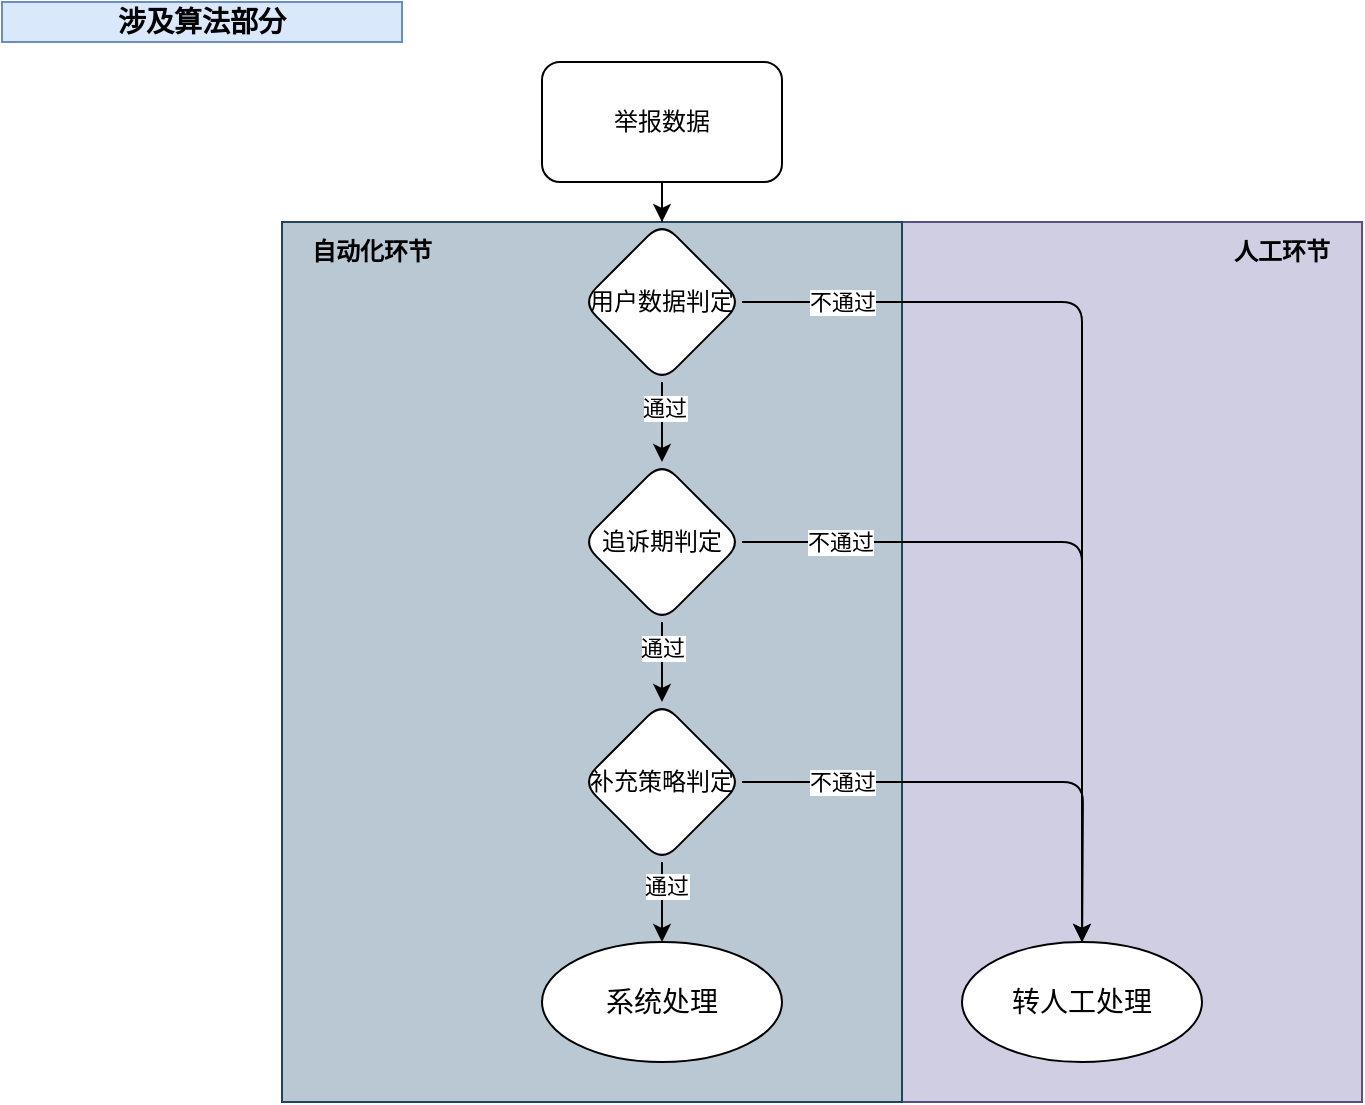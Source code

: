 <mxfile version="16.2.7" type="github">
  <diagram id="K8bH0kipLZ9rEDlnG2lr" name="Page-1">
    <mxGraphModel dx="2258" dy="784" grid="1" gridSize="10" guides="1" tooltips="1" connect="1" arrows="1" fold="1" page="1" pageScale="1" pageWidth="850" pageHeight="1400" math="0" shadow="0">
      <root>
        <mxCell id="0" />
        <mxCell id="1" parent="0" />
        <mxCell id="Bgl1Vfubp7OZOoUCv1JT-31" value="" style="rounded=0;whiteSpace=wrap;html=1;fillColor=#d0cee2;strokeColor=#56517e;" vertex="1" parent="1">
          <mxGeometry x="-350" y="250" width="230" height="440" as="geometry" />
        </mxCell>
        <mxCell id="Bgl1Vfubp7OZOoUCv1JT-30" value="" style="rounded=0;whiteSpace=wrap;html=1;fillColor=#bac8d3;strokeColor=#23445d;" vertex="1" parent="1">
          <mxGeometry x="-660" y="250" width="310" height="440" as="geometry" />
        </mxCell>
        <mxCell id="Bgl1Vfubp7OZOoUCv1JT-1" value="涉及算法部分" style="text;html=1;strokeColor=#6c8ebf;fillColor=#dae8fc;align=center;verticalAlign=middle;whiteSpace=wrap;fontSize=14;fontStyle=1" vertex="1" parent="1">
          <mxGeometry x="-800" y="140" width="200" height="20" as="geometry" />
        </mxCell>
        <mxCell id="Bgl1Vfubp7OZOoUCv1JT-9" value="" style="edgeStyle=orthogonalEdgeStyle;rounded=0;orthogonalLoop=1;jettySize=auto;html=1;" edge="1" parent="1" source="Bgl1Vfubp7OZOoUCv1JT-2" target="Bgl1Vfubp7OZOoUCv1JT-8">
          <mxGeometry relative="1" as="geometry" />
        </mxCell>
        <mxCell id="Bgl1Vfubp7OZOoUCv1JT-2" value="举报数据" style="rounded=1;whiteSpace=wrap;html=1;" vertex="1" parent="1">
          <mxGeometry x="-530" y="170" width="120" height="60" as="geometry" />
        </mxCell>
        <mxCell id="Bgl1Vfubp7OZOoUCv1JT-11" value="" style="edgeStyle=orthogonalEdgeStyle;rounded=0;orthogonalLoop=1;jettySize=auto;html=1;entryX=0.5;entryY=0;entryDx=0;entryDy=0;" edge="1" parent="1" source="Bgl1Vfubp7OZOoUCv1JT-8" target="Bgl1Vfubp7OZOoUCv1JT-10">
          <mxGeometry relative="1" as="geometry" />
        </mxCell>
        <mxCell id="Bgl1Vfubp7OZOoUCv1JT-22" value="通过" style="edgeLabel;html=1;align=center;verticalAlign=middle;resizable=0;points=[];" vertex="1" connectable="0" parent="Bgl1Vfubp7OZOoUCv1JT-11">
          <mxGeometry x="-0.362" y="1" relative="1" as="geometry">
            <mxPoint as="offset" />
          </mxGeometry>
        </mxCell>
        <mxCell id="Bgl1Vfubp7OZOoUCv1JT-19" value="" style="edgeStyle=orthogonalEdgeStyle;rounded=1;orthogonalLoop=1;jettySize=auto;html=1;entryX=0.5;entryY=0;entryDx=0;entryDy=0;" edge="1" parent="1" source="Bgl1Vfubp7OZOoUCv1JT-8" target="Bgl1Vfubp7OZOoUCv1JT-18">
          <mxGeometry relative="1" as="geometry">
            <mxPoint x="-350" y="310" as="targetPoint" />
          </mxGeometry>
        </mxCell>
        <mxCell id="Bgl1Vfubp7OZOoUCv1JT-21" value="不通过" style="edgeLabel;html=1;align=center;verticalAlign=middle;resizable=0;points=[];" vertex="1" connectable="0" parent="Bgl1Vfubp7OZOoUCv1JT-19">
          <mxGeometry x="-0.827" relative="1" as="geometry">
            <mxPoint x="7" as="offset" />
          </mxGeometry>
        </mxCell>
        <mxCell id="Bgl1Vfubp7OZOoUCv1JT-8" value="&lt;span&gt;用户数据判定&lt;/span&gt;" style="rhombus;whiteSpace=wrap;html=1;rounded=1;" vertex="1" parent="1">
          <mxGeometry x="-510" y="250" width="80" height="80" as="geometry" />
        </mxCell>
        <mxCell id="Bgl1Vfubp7OZOoUCv1JT-13" value="" style="edgeStyle=orthogonalEdgeStyle;rounded=0;orthogonalLoop=1;jettySize=auto;html=1;" edge="1" parent="1" source="Bgl1Vfubp7OZOoUCv1JT-10" target="Bgl1Vfubp7OZOoUCv1JT-12">
          <mxGeometry relative="1" as="geometry" />
        </mxCell>
        <mxCell id="Bgl1Vfubp7OZOoUCv1JT-23" value="通过" style="edgeLabel;html=1;align=center;verticalAlign=middle;resizable=0;points=[];" vertex="1" connectable="0" parent="Bgl1Vfubp7OZOoUCv1JT-13">
          <mxGeometry x="-0.382" relative="1" as="geometry">
            <mxPoint as="offset" />
          </mxGeometry>
        </mxCell>
        <mxCell id="Bgl1Vfubp7OZOoUCv1JT-24" value="" style="edgeStyle=orthogonalEdgeStyle;rounded=1;orthogonalLoop=1;jettySize=auto;html=1;entryX=0.5;entryY=0;entryDx=0;entryDy=0;" edge="1" parent="1" source="Bgl1Vfubp7OZOoUCv1JT-10" target="Bgl1Vfubp7OZOoUCv1JT-18">
          <mxGeometry relative="1" as="geometry">
            <mxPoint x="-350" y="410" as="targetPoint" />
          </mxGeometry>
        </mxCell>
        <mxCell id="Bgl1Vfubp7OZOoUCv1JT-25" value="不通过" style="edgeLabel;html=1;align=center;verticalAlign=middle;resizable=0;points=[];" vertex="1" connectable="0" parent="Bgl1Vfubp7OZOoUCv1JT-24">
          <mxGeometry x="-0.789" y="-3" relative="1" as="geometry">
            <mxPoint x="10" y="-3" as="offset" />
          </mxGeometry>
        </mxCell>
        <mxCell id="Bgl1Vfubp7OZOoUCv1JT-10" value="追诉期&lt;span&gt;判定&lt;/span&gt;" style="rhombus;whiteSpace=wrap;html=1;rounded=1;" vertex="1" parent="1">
          <mxGeometry x="-510" y="370" width="80" height="80" as="geometry" />
        </mxCell>
        <mxCell id="Bgl1Vfubp7OZOoUCv1JT-17" value="" style="edgeStyle=orthogonalEdgeStyle;rounded=0;orthogonalLoop=1;jettySize=auto;html=1;" edge="1" parent="1" source="Bgl1Vfubp7OZOoUCv1JT-12" target="Bgl1Vfubp7OZOoUCv1JT-16">
          <mxGeometry relative="1" as="geometry" />
        </mxCell>
        <mxCell id="Bgl1Vfubp7OZOoUCv1JT-29" value="通过" style="edgeLabel;html=1;align=center;verticalAlign=middle;resizable=0;points=[];" vertex="1" connectable="0" parent="Bgl1Vfubp7OZOoUCv1JT-17">
          <mxGeometry x="-0.426" y="2" relative="1" as="geometry">
            <mxPoint as="offset" />
          </mxGeometry>
        </mxCell>
        <mxCell id="Bgl1Vfubp7OZOoUCv1JT-26" value="" style="edgeStyle=orthogonalEdgeStyle;rounded=1;orthogonalLoop=1;jettySize=auto;html=1;" edge="1" parent="1" source="Bgl1Vfubp7OZOoUCv1JT-12">
          <mxGeometry relative="1" as="geometry">
            <mxPoint x="-260" y="620" as="targetPoint" />
          </mxGeometry>
        </mxCell>
        <mxCell id="Bgl1Vfubp7OZOoUCv1JT-27" value="不通过" style="edgeLabel;html=1;align=center;verticalAlign=middle;resizable=0;points=[];" vertex="1" connectable="0" parent="Bgl1Vfubp7OZOoUCv1JT-26">
          <mxGeometry x="-0.708" y="1" relative="1" as="geometry">
            <mxPoint x="12" y="1" as="offset" />
          </mxGeometry>
        </mxCell>
        <mxCell id="Bgl1Vfubp7OZOoUCv1JT-12" value="补充策略&lt;span&gt;判定&lt;/span&gt;" style="rhombus;whiteSpace=wrap;html=1;rounded=1;" vertex="1" parent="1">
          <mxGeometry x="-510" y="490" width="80" height="80" as="geometry" />
        </mxCell>
        <mxCell id="Bgl1Vfubp7OZOoUCv1JT-16" value="&lt;span style=&quot;font-size: 14px&quot;&gt;系统处理&lt;/span&gt;" style="ellipse;whiteSpace=wrap;html=1;rounded=1;" vertex="1" parent="1">
          <mxGeometry x="-530" y="610" width="120" height="60" as="geometry" />
        </mxCell>
        <mxCell id="Bgl1Vfubp7OZOoUCv1JT-18" value="&lt;span style=&quot;font-size: 14px&quot;&gt;转人工处理&lt;/span&gt;" style="ellipse;whiteSpace=wrap;html=1;rounded=1;" vertex="1" parent="1">
          <mxGeometry x="-320" y="610" width="120" height="60" as="geometry" />
        </mxCell>
        <mxCell id="Bgl1Vfubp7OZOoUCv1JT-32" value="自动化环节" style="text;html=1;strokeColor=none;fillColor=none;align=center;verticalAlign=middle;whiteSpace=wrap;rounded=0;fontStyle=1" vertex="1" parent="1">
          <mxGeometry x="-660" y="250" width="90" height="30" as="geometry" />
        </mxCell>
        <mxCell id="Bgl1Vfubp7OZOoUCv1JT-33" value="人工环节" style="text;html=1;strokeColor=none;fillColor=none;align=center;verticalAlign=middle;whiteSpace=wrap;rounded=0;fontStyle=1" vertex="1" parent="1">
          <mxGeometry x="-200" y="250" width="80" height="30" as="geometry" />
        </mxCell>
      </root>
    </mxGraphModel>
  </diagram>
</mxfile>
